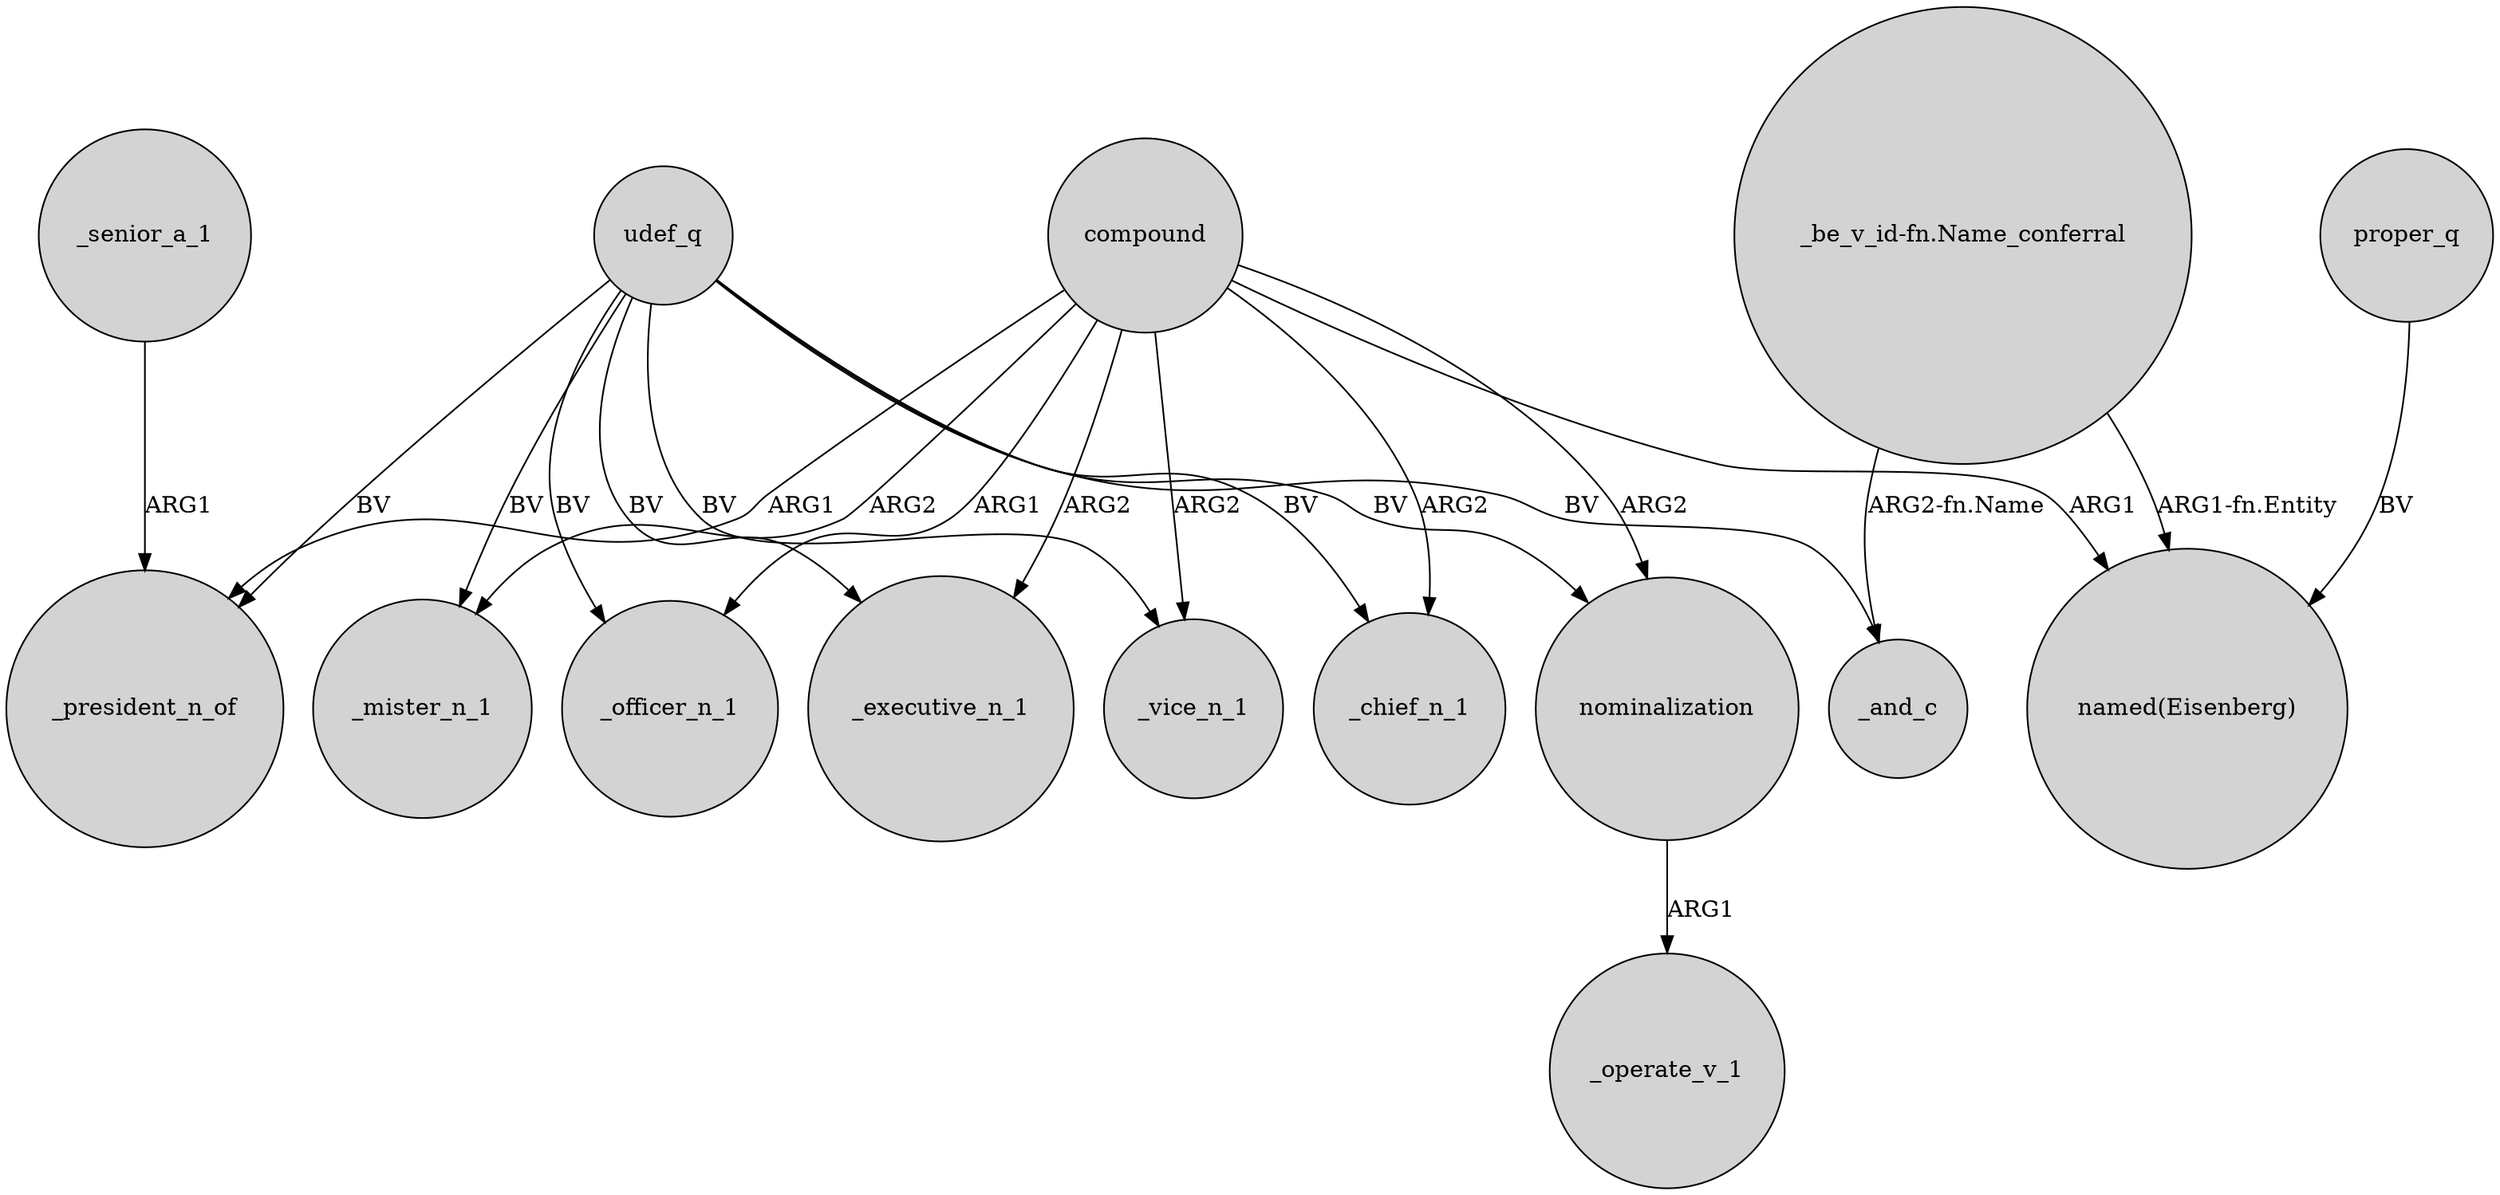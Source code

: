 digraph {
	node [shape=circle style=filled]
	compound -> _mister_n_1 [label=ARG2]
	compound -> "named(Eisenberg)" [label=ARG1]
	_senior_a_1 -> _president_n_of [label=ARG1]
	compound -> _chief_n_1 [label=ARG2]
	udef_q -> _chief_n_1 [label=BV]
	udef_q -> nominalization [label=BV]
	nominalization -> _operate_v_1 [label=ARG1]
	udef_q -> _and_c [label=BV]
	udef_q -> _mister_n_1 [label=BV]
	compound -> nominalization [label=ARG2]
	udef_q -> _executive_n_1 [label=BV]
	udef_q -> _vice_n_1 [label=BV]
	proper_q -> "named(Eisenberg)" [label=BV]
	udef_q -> _officer_n_1 [label=BV]
	compound -> _officer_n_1 [label=ARG1]
	compound -> _vice_n_1 [label=ARG2]
	"_be_v_id-fn.Name_conferral" -> "named(Eisenberg)" [label="ARG1-fn.Entity"]
	compound -> _president_n_of [label=ARG1]
	udef_q -> _president_n_of [label=BV]
	"_be_v_id-fn.Name_conferral" -> _and_c [label="ARG2-fn.Name"]
	compound -> _executive_n_1 [label=ARG2]
}
